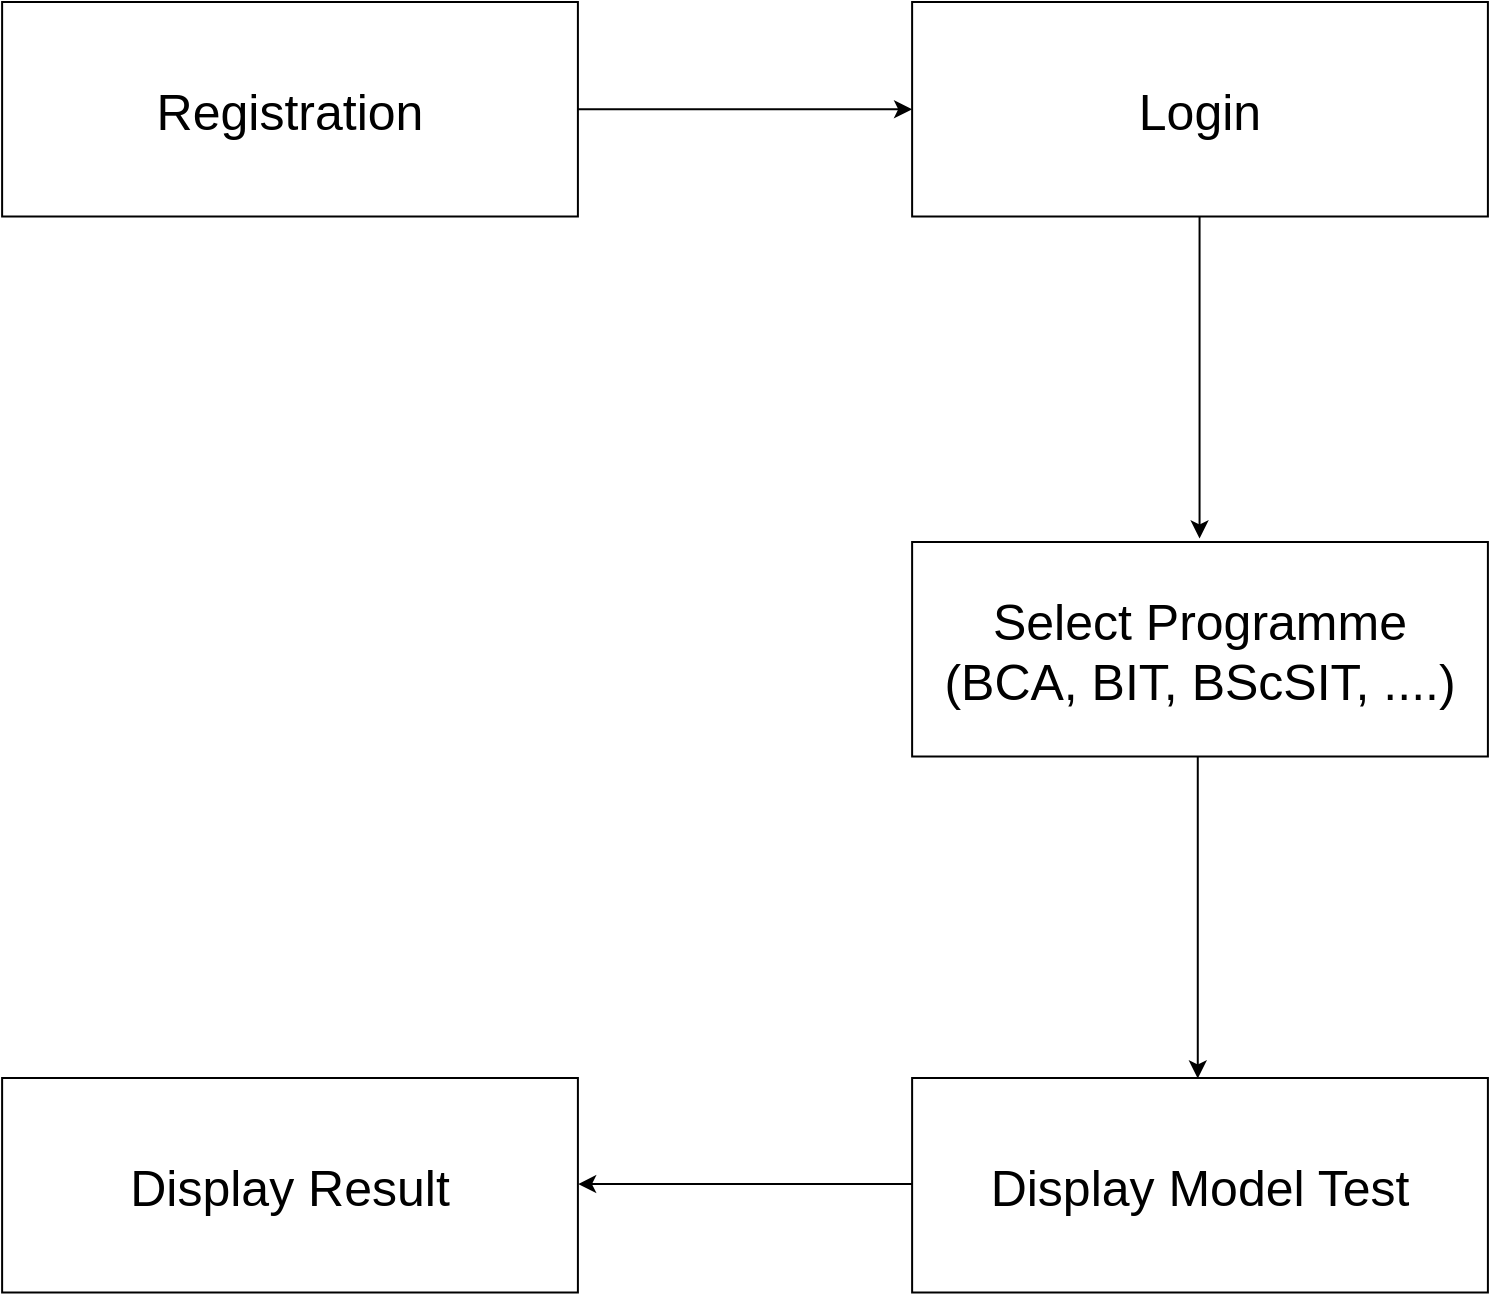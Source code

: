 <mxfile version="21.2.1" type="device">
  <diagram name="Page-1" id="0ZAAvePo641wTVUp8ie1">
    <mxGraphModel dx="864" dy="508" grid="1" gridSize="10" guides="1" tooltips="1" connect="1" arrows="1" fold="1" page="0" pageScale="1" pageWidth="850" pageHeight="1100" math="0" shadow="0">
      <root>
        <mxCell id="0" />
        <mxCell id="1" parent="0" />
        <mxCell id="UCYtc1T_xTY6HcscfHiV-14" value="&lt;font style=&quot;font-size: 25px;&quot;&gt;Select Programme&lt;br&gt;(BCA, BIT, BScSIT, ....)&lt;br&gt;&lt;/font&gt;" style="whiteSpace=wrap;html=1;" parent="1" vertex="1">
          <mxGeometry x="526.06" y="370" width="287.89" height="107.25" as="geometry" />
        </mxCell>
        <mxCell id="UCYtc1T_xTY6HcscfHiV-16" value="&lt;font style=&quot;&quot;&gt;&lt;font style=&quot;font-size: 25px;&quot;&gt;Login&lt;/font&gt;&lt;br&gt;&lt;/font&gt;" style="whiteSpace=wrap;html=1;" parent="1" vertex="1">
          <mxGeometry x="526.06" y="100" width="287.89" height="107.25" as="geometry" />
        </mxCell>
        <mxCell id="UCYtc1T_xTY6HcscfHiV-17" value="&lt;font style=&quot;&quot;&gt;&lt;font style=&quot;font-size: 25px;&quot;&gt;Registration&lt;/font&gt;&lt;br&gt;&lt;/font&gt;" style="whiteSpace=wrap;html=1;" parent="1" vertex="1">
          <mxGeometry x="71.06" y="100" width="287.89" height="107.25" as="geometry" />
        </mxCell>
        <mxCell id="UCYtc1T_xTY6HcscfHiV-21" value="&lt;font style=&quot;&quot;&gt;&lt;font style=&quot;font-size: 25px;&quot;&gt;Display Model Test&lt;/font&gt;&lt;br&gt;&lt;/font&gt;" style="whiteSpace=wrap;html=1;" parent="1" vertex="1">
          <mxGeometry x="526.06" y="638" width="287.89" height="107.25" as="geometry" />
        </mxCell>
        <mxCell id="UCYtc1T_xTY6HcscfHiV-23" value="&lt;font style=&quot;&quot;&gt;&lt;font style=&quot;font-size: 25px;&quot;&gt;Display Result&lt;/font&gt;&lt;br&gt;&lt;/font&gt;" style="whiteSpace=wrap;html=1;" parent="1" vertex="1">
          <mxGeometry x="71.06" y="638" width="287.89" height="107.25" as="geometry" />
        </mxCell>
        <mxCell id="zXpIwZwMJ8DW2PfeJFw_-2" value="" style="endArrow=classic;html=1;rounded=0;exitX=0.5;exitY=1;exitDx=0;exitDy=0;entryX=0.5;entryY=0;entryDx=0;entryDy=0;" parent="1" edge="1">
          <mxGeometry width="50" height="50" relative="1" as="geometry">
            <mxPoint x="669.78" y="207.25" as="sourcePoint" />
            <mxPoint x="669.78" y="368.25" as="targetPoint" />
          </mxGeometry>
        </mxCell>
        <mxCell id="B2xWMcTafnaXTphtFiDE-1" value="" style="endArrow=classic;html=1;rounded=0;exitX=1;exitY=0.5;exitDx=0;exitDy=0;entryX=0;entryY=0.5;entryDx=0;entryDy=0;" parent="1" source="UCYtc1T_xTY6HcscfHiV-17" target="UCYtc1T_xTY6HcscfHiV-16" edge="1">
          <mxGeometry width="50" height="50" relative="1" as="geometry">
            <mxPoint x="359" y="153.44" as="sourcePoint" />
            <mxPoint x="530" y="153.44" as="targetPoint" />
          </mxGeometry>
        </mxCell>
        <mxCell id="B2xWMcTafnaXTphtFiDE-2" value="" style="endArrow=classic;html=1;rounded=0;exitX=0.5;exitY=1;exitDx=0;exitDy=0;entryX=0.5;entryY=0;entryDx=0;entryDy=0;" parent="1" edge="1">
          <mxGeometry width="50" height="50" relative="1" as="geometry">
            <mxPoint x="668.89" y="477.25" as="sourcePoint" />
            <mxPoint x="668.89" y="638.25" as="targetPoint" />
          </mxGeometry>
        </mxCell>
        <mxCell id="B2xWMcTafnaXTphtFiDE-3" value="" style="endArrow=classic;html=1;rounded=0;exitX=1;exitY=0.5;exitDx=0;exitDy=0;entryX=0;entryY=0.5;entryDx=0;entryDy=0;" parent="1" edge="1">
          <mxGeometry width="50" height="50" relative="1" as="geometry">
            <mxPoint x="526.06" y="691.04" as="sourcePoint" />
            <mxPoint x="359.06" y="691.04" as="targetPoint" />
          </mxGeometry>
        </mxCell>
      </root>
    </mxGraphModel>
  </diagram>
</mxfile>
